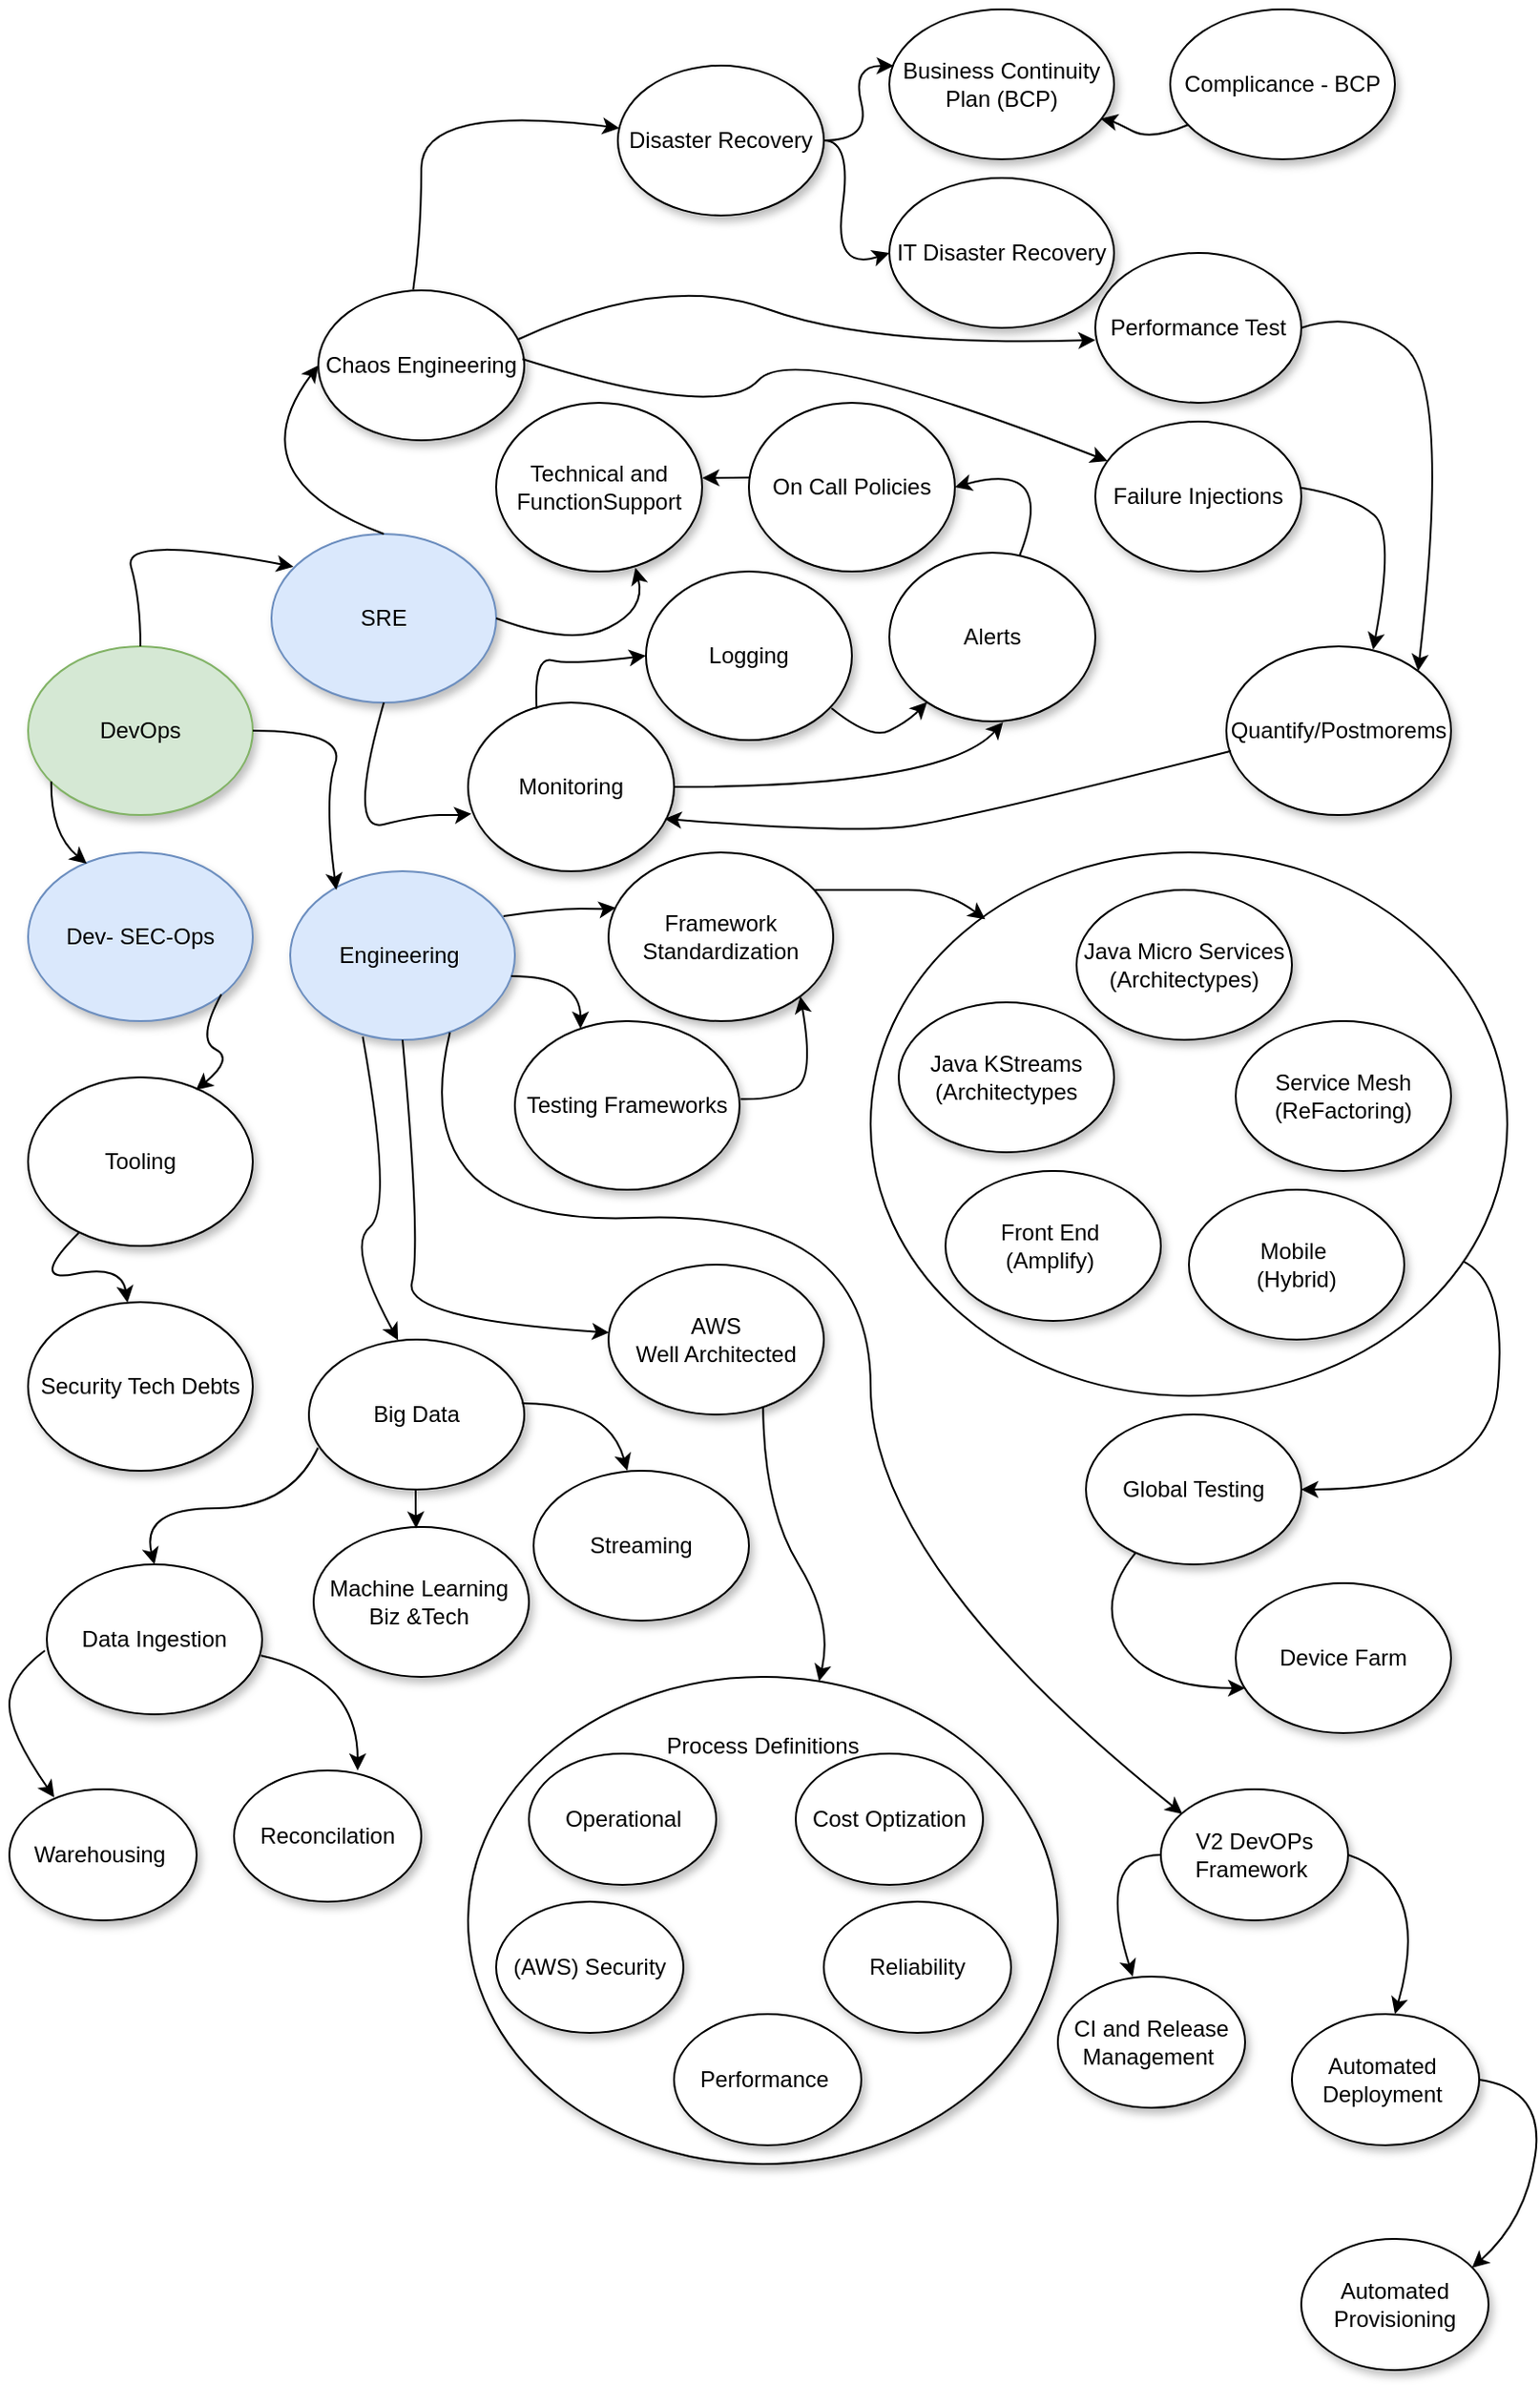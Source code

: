 <mxfile version="16.4.6" type="github">
  <diagram id="g_QH4wGa0FEvz_T-4OMw" name="Page-1">
    <mxGraphModel dx="1426" dy="700" grid="1" gridSize="10" guides="1" tooltips="1" connect="1" arrows="1" fold="1" page="1" pageScale="1" pageWidth="1169" pageHeight="827" math="0" shadow="0">
      <root>
        <mxCell id="0" />
        <mxCell id="1" parent="0" />
        <mxCell id="H_D4z-gt941NdYhwixZX-2" value="Disaster Recovery" style="ellipse;whiteSpace=wrap;html=1;fillColor=#FFFFFF;strokeColor=#000000;shadow=1;" vertex="1" parent="1">
          <mxGeometry x="335" y="60" width="110" height="80" as="geometry" />
        </mxCell>
        <mxCell id="H_D4z-gt941NdYhwixZX-3" value="Business Continuity&lt;br&gt;Plan (BCP)" style="ellipse;whiteSpace=wrap;html=1;fillColor=#FFFFFF;strokeColor=#000000;shadow=1;" vertex="1" parent="1">
          <mxGeometry x="480" y="30" width="120" height="80" as="geometry" />
        </mxCell>
        <mxCell id="H_D4z-gt941NdYhwixZX-4" value="Complicance - BCP" style="ellipse;whiteSpace=wrap;html=1;strokeColor=#000000;fillColor=#FFFFFF;shadow=1;" vertex="1" parent="1">
          <mxGeometry x="630" y="30" width="120" height="80" as="geometry" />
        </mxCell>
        <mxCell id="H_D4z-gt941NdYhwixZX-5" value="IT Disaster Recovery" style="ellipse;whiteSpace=wrap;html=1;fillColor=#FFFFFF;strokeColor=#000000;shadow=1;" vertex="1" parent="1">
          <mxGeometry x="480" y="120" width="120" height="80" as="geometry" />
        </mxCell>
        <mxCell id="H_D4z-gt941NdYhwixZX-6" value="Chaos Engineering&lt;span style=&quot;color: rgba(0 , 0 , 0 , 0) ; font-family: monospace ; font-size: 0px&quot;&gt;%3CmxGraphModel%3E%3Croot%3E%3CmxCell%20id%3D%220%22%2F%3E%3CmxCell%20id%3D%221%22%20parent%3D%220%22%2F%3E%3CmxCell%20id%3D%222%22%20value%3D%22Disaster%20Recovery%22%20style%3D%22ellipse%3BwhiteSpace%3Dwrap%3Bhtml%3D1%3B%22%20vertex%3D%221%22%20parent%3D%221%22%3E%3CmxGeometry%20x%3D%22335%22%20y%3D%2260%22%20width%3D%22110%22%20height%3D%2280%22%20as%3D%22geometry%22%2F%3E%3C%2FmxCell%3E%3C%2Froot%3E%3C%2FmxGraphModel%3E&lt;/span&gt;" style="ellipse;whiteSpace=wrap;html=1;strokeColor=#000000;fillColor=#FFFFFF;shadow=1;" vertex="1" parent="1">
          <mxGeometry x="175" y="180" width="110" height="80" as="geometry" />
        </mxCell>
        <mxCell id="H_D4z-gt941NdYhwixZX-7" value="Performance Test" style="ellipse;whiteSpace=wrap;html=1;strokeColor=#000000;fillColor=#FFFFFF;shadow=1;" vertex="1" parent="1">
          <mxGeometry x="590" y="160" width="110" height="80" as="geometry" />
        </mxCell>
        <mxCell id="H_D4z-gt941NdYhwixZX-8" value="Failure Injections&lt;span style=&quot;color: rgba(0 , 0 , 0 , 0) ; font-family: monospace ; font-size: 0px&quot;&gt;%3CmxGraphModel%3E%3Croot%3E%3CmxCell%20id%3D%220%22%2F%3E%3CmxCell%20id%3D%221%22%20parent%3D%220%22%2F%3E%3CmxCell%20id%3D%222%22%20value%3D%22Chaos%20Engineering%26lt%3Bspan%20style%3D%26quot%3Bcolor%3A%20rgba(0%20%2C%200%20%2C%200%20%2C%200)%20%3B%20font-family%3A%20monospace%20%3B%20font-size%3A%200px%26quot%3B%26gt%3B%253CmxGraphModel%253E%253Croot%253E%253CmxCell%2520id%253D%25220%2522%252F%253E%253CmxCell%2520id%253D%25221%2522%2520parent%253D%25220%2522%252F%253E%253CmxCell%2520id%253D%25222%2522%2520value%253D%2522Disaster%2520Recovery%2522%2520style%253D%2522ellipse%253BwhiteSpace%253Dwrap%253Bhtml%253D1%253B%2522%2520vertex%253D%25221%2522%2520parent%253D%25221%2522%253E%253CmxGeometry%2520x%253D%2522335%2522%2520y%253D%252260%2522%2520width%253D%2522110%2522%2520height%253D%252280%2522%2520as%253D%2522geometry%2522%252F%253E%253C%252FmxCell%253E%253C%252Froot%253E%253C%252FmxGraphModel%253E%26lt%3B%2Fspan%26gt%3B%22%20style%3D%22ellipse%3BwhiteSpace%3Dwrap%3Bhtml%3D1%3B%22%20vertex%3D%221%22%20parent%3D%221%22%3E%3CmxGeometry%20x%3D%22590%22%20y%3D%22180%22%20width%3D%22110%22%20height%3D%2280%22%20as%3D%22geometry%22%2F%3E%3C%2FmxCell%3E%3C%2Froot%3E%3C%2FmxGraphModel%3E&lt;/span&gt;" style="ellipse;whiteSpace=wrap;html=1;strokeColor=#000000;fillColor=#FFFFFF;shadow=1;" vertex="1" parent="1">
          <mxGeometry x="590" y="250" width="110" height="80" as="geometry" />
        </mxCell>
        <mxCell id="H_D4z-gt941NdYhwixZX-9" value="Quantify/Postmorems&lt;br&gt;" style="ellipse;whiteSpace=wrap;html=1;strokeColor=#000000;fillColor=#FFFFFF;shadow=1;" vertex="1" parent="1">
          <mxGeometry x="660" y="370" width="120" height="90" as="geometry" />
        </mxCell>
        <mxCell id="H_D4z-gt941NdYhwixZX-10" value="SRE" style="ellipse;whiteSpace=wrap;html=1;fillColor=#dae8fc;strokeColor=#6c8ebf;shadow=1;" vertex="1" parent="1">
          <mxGeometry x="150" y="310" width="120" height="90" as="geometry" />
        </mxCell>
        <mxCell id="H_D4z-gt941NdYhwixZX-11" value="Technical and FunctionSupport" style="ellipse;whiteSpace=wrap;html=1;fillColor=#FFFFFF;shadow=1;strokeColor=#000000;" vertex="1" parent="1">
          <mxGeometry x="270" y="240" width="110" height="90" as="geometry" />
        </mxCell>
        <mxCell id="H_D4z-gt941NdYhwixZX-12" value="On Call Policies" style="ellipse;whiteSpace=wrap;html=1;fillColor=#FFFFFF;strokeColor=#000000;shadow=1;" vertex="1" parent="1">
          <mxGeometry x="405" y="240" width="110" height="90" as="geometry" />
        </mxCell>
        <mxCell id="H_D4z-gt941NdYhwixZX-13" value="Alerts" style="ellipse;whiteSpace=wrap;html=1;fillColor=#FFFFFF;shadow=1;strokeColor=#000000;" vertex="1" parent="1">
          <mxGeometry x="480" y="320" width="110" height="90" as="geometry" />
        </mxCell>
        <mxCell id="H_D4z-gt941NdYhwixZX-14" value="Logging" style="ellipse;whiteSpace=wrap;html=1;fillColor=#FFFFFF;shadow=1;strokeColor=#000000;" vertex="1" parent="1">
          <mxGeometry x="350" y="330" width="110" height="90" as="geometry" />
        </mxCell>
        <mxCell id="H_D4z-gt941NdYhwixZX-15" value="Monitoring" style="ellipse;whiteSpace=wrap;html=1;fillColor=#FFFFFF;shadow=1;strokeColor=#000000;" vertex="1" parent="1">
          <mxGeometry x="255" y="400" width="110" height="90" as="geometry" />
        </mxCell>
        <mxCell id="H_D4z-gt941NdYhwixZX-16" value="DevOps" style="ellipse;whiteSpace=wrap;html=1;fillColor=#d5e8d4;shadow=1;strokeColor=#82b366;" vertex="1" parent="1">
          <mxGeometry x="20" y="370" width="120" height="90" as="geometry" />
        </mxCell>
        <mxCell id="H_D4z-gt941NdYhwixZX-17" value="Dev- SEC-Ops" style="ellipse;whiteSpace=wrap;html=1;fillColor=#dae8fc;strokeColor=#6c8ebf;shadow=1;" vertex="1" parent="1">
          <mxGeometry x="20" y="480" width="120" height="90" as="geometry" />
        </mxCell>
        <mxCell id="H_D4z-gt941NdYhwixZX-18" value="Tooling" style="ellipse;whiteSpace=wrap;html=1;fillColor=#FFFFFF;shadow=1;strokeColor=#000000;" vertex="1" parent="1">
          <mxGeometry x="20" y="600" width="120" height="90" as="geometry" />
        </mxCell>
        <mxCell id="H_D4z-gt941NdYhwixZX-19" value="Security Tech Debts" style="ellipse;whiteSpace=wrap;html=1;fillColor=#FFFFFF;strokeColor=#000000;shadow=1;" vertex="1" parent="1">
          <mxGeometry x="20" y="720" width="120" height="90" as="geometry" />
        </mxCell>
        <mxCell id="H_D4z-gt941NdYhwixZX-20" value="Engineering&amp;nbsp;" style="ellipse;whiteSpace=wrap;html=1;fillColor=#dae8fc;strokeColor=#6c8ebf;shadow=1;" vertex="1" parent="1">
          <mxGeometry x="160" y="490" width="120" height="90" as="geometry" />
        </mxCell>
        <mxCell id="H_D4z-gt941NdYhwixZX-21" value="Framework&lt;br&gt;Standardization" style="ellipse;whiteSpace=wrap;html=1;strokeColor=#000000;fillColor=#FFFFFF;shadow=1;" vertex="1" parent="1">
          <mxGeometry x="330" y="480" width="120" height="90" as="geometry" />
        </mxCell>
        <mxCell id="H_D4z-gt941NdYhwixZX-22" value="Testing Frameworks" style="ellipse;whiteSpace=wrap;html=1;fillColor=#FFFFFF;strokeColor=#000000;shadow=1;" vertex="1" parent="1">
          <mxGeometry x="280" y="570" width="120" height="90" as="geometry" />
        </mxCell>
        <mxCell id="H_D4z-gt941NdYhwixZX-23" value="" style="ellipse;whiteSpace=wrap;html=1;" vertex="1" parent="1">
          <mxGeometry x="470" y="480" width="340" height="290" as="geometry" />
        </mxCell>
        <mxCell id="H_D4z-gt941NdYhwixZX-24" value="Java Micro Services&lt;br&gt;(Architectypes)" style="ellipse;whiteSpace=wrap;html=1;strokeColor=#000000;fillColor=#FFFFFF;shadow=1;" vertex="1" parent="1">
          <mxGeometry x="580" y="500" width="115" height="80" as="geometry" />
        </mxCell>
        <mxCell id="H_D4z-gt941NdYhwixZX-25" value="Java KStreams&lt;br&gt;(Architectypes" style="ellipse;whiteSpace=wrap;html=1;strokeColor=#000000;fillColor=#FFFFFF;shadow=1;" vertex="1" parent="1">
          <mxGeometry x="485" y="560" width="115" height="80" as="geometry" />
        </mxCell>
        <mxCell id="H_D4z-gt941NdYhwixZX-26" value="Service Mesh&lt;br&gt;(ReFactoring)" style="ellipse;whiteSpace=wrap;html=1;strokeColor=#000000;fillColor=#FFFFFF;shadow=1;" vertex="1" parent="1">
          <mxGeometry x="665" y="570" width="115" height="80" as="geometry" />
        </mxCell>
        <mxCell id="H_D4z-gt941NdYhwixZX-27" value="Front End&amp;nbsp;&lt;br&gt;(Amplify)&amp;nbsp;" style="ellipse;whiteSpace=wrap;html=1;strokeColor=#000000;fillColor=#FFFFFF;shadow=1;" vertex="1" parent="1">
          <mxGeometry x="510" y="650" width="115" height="80" as="geometry" />
        </mxCell>
        <mxCell id="H_D4z-gt941NdYhwixZX-28" value="Mobile&amp;nbsp;&lt;br&gt;(Hybrid)" style="ellipse;whiteSpace=wrap;html=1;strokeColor=#000000;fillColor=#FFFFFF;shadow=1;" vertex="1" parent="1">
          <mxGeometry x="640" y="660" width="115" height="80" as="geometry" />
        </mxCell>
        <mxCell id="H_D4z-gt941NdYhwixZX-29" value="Global Testing" style="ellipse;whiteSpace=wrap;html=1;strokeColor=#000000;fillColor=#FFFFFF;shadow=1;" vertex="1" parent="1">
          <mxGeometry x="585" y="780" width="115" height="80" as="geometry" />
        </mxCell>
        <mxCell id="H_D4z-gt941NdYhwixZX-30" value="Device Farm&lt;span style=&quot;color: rgba(0 , 0 , 0 , 0) ; font-family: monospace ; font-size: 0px&quot;&gt;%3CmxGraphModel%3E%3Croot%3E%3CmxCell%20id%3D%220%22%2F%3E%3CmxCell%20id%3D%221%22%20parent%3D%220%22%2F%3E%3CmxCell%20id%3D%222%22%20value%3D%22Global%20Testing%22%20style%3D%22ellipse%3BwhiteSpace%3Dwrap%3Bhtml%3D1%3B%22%20vertex%3D%221%22%20parent%3D%221%22%3E%3CmxGeometry%20x%3D%22585%22%20y%3D%22780%22%20width%3D%22115%22%20height%3D%2280%22%20as%3D%22geometry%22%2F%3E%3C%2FmxCell%3E%3C%2Froot%3E%3C%2FmxGraphModel%3E&lt;/span&gt;" style="ellipse;whiteSpace=wrap;html=1;strokeColor=#000000;fillColor=#FFFFFF;shadow=1;" vertex="1" parent="1">
          <mxGeometry x="665" y="870" width="115" height="80" as="geometry" />
        </mxCell>
        <mxCell id="H_D4z-gt941NdYhwixZX-31" value="Big Data" style="ellipse;whiteSpace=wrap;html=1;fillColor=#FFFFFF;shadow=1;strokeColor=#000000;" vertex="1" parent="1">
          <mxGeometry x="170" y="740" width="115" height="80" as="geometry" />
        </mxCell>
        <mxCell id="H_D4z-gt941NdYhwixZX-32" value="AWS&lt;br&gt;Well Architected" style="ellipse;whiteSpace=wrap;html=1;strokeColor=#000000;fillColor=#FFFFFF;shadow=1;" vertex="1" parent="1">
          <mxGeometry x="330" y="700" width="115" height="80" as="geometry" />
        </mxCell>
        <mxCell id="H_D4z-gt941NdYhwixZX-33" value="Streaming" style="ellipse;whiteSpace=wrap;html=1;fillColor=#FFFFFF;shadow=1;strokeColor=#000000;" vertex="1" parent="1">
          <mxGeometry x="290" y="810" width="115" height="80" as="geometry" />
        </mxCell>
        <mxCell id="H_D4z-gt941NdYhwixZX-34" value="Machine Learning&amp;nbsp;&lt;br&gt;Biz &amp;amp;Tech&amp;nbsp;" style="ellipse;whiteSpace=wrap;html=1;strokeColor=#000000;fillColor=#FFFFFF;shadow=1;" vertex="1" parent="1">
          <mxGeometry x="172.5" y="840" width="115" height="80" as="geometry" />
        </mxCell>
        <mxCell id="H_D4z-gt941NdYhwixZX-35" value="Data Ingestion&lt;br&gt;" style="ellipse;whiteSpace=wrap;html=1;fillColor=#FFFFFF;shadow=1;strokeColor=#000000;" vertex="1" parent="1">
          <mxGeometry x="30" y="860" width="115" height="80" as="geometry" />
        </mxCell>
        <mxCell id="H_D4z-gt941NdYhwixZX-36" value="Warehousing&amp;nbsp;" style="ellipse;whiteSpace=wrap;html=1;fillColor=#FFFFFF;strokeColor=#000000;shadow=1;" vertex="1" parent="1">
          <mxGeometry x="10" y="980" width="100" height="70" as="geometry" />
        </mxCell>
        <mxCell id="H_D4z-gt941NdYhwixZX-37" value="Reconcilation" style="ellipse;whiteSpace=wrap;html=1;fillColor=#FFFFFF;strokeColor=#000000;shadow=1;" vertex="1" parent="1">
          <mxGeometry x="130" y="970" width="100" height="70" as="geometry" />
        </mxCell>
        <mxCell id="H_D4z-gt941NdYhwixZX-38" value="Process Definitions&lt;br&gt;&lt;br&gt;&lt;br&gt;&lt;br&gt;&lt;br&gt;&lt;br&gt;&lt;br&gt;&lt;br&gt;&lt;br&gt;&lt;br&gt;&lt;br&gt;&lt;br&gt;&lt;br&gt;&lt;br&gt;" style="ellipse;whiteSpace=wrap;html=1;fillColor=#FFFFFF;shadow=1;strokeColor=#000000;" vertex="1" parent="1">
          <mxGeometry x="255" y="920" width="315" height="260" as="geometry" />
        </mxCell>
        <mxCell id="H_D4z-gt941NdYhwixZX-39" value="Operational" style="ellipse;whiteSpace=wrap;html=1;strokeColor=#000000;fillColor=#FFFFFF;shadow=1;" vertex="1" parent="1">
          <mxGeometry x="287.5" y="961" width="100" height="70" as="geometry" />
        </mxCell>
        <mxCell id="H_D4z-gt941NdYhwixZX-40" value="Cost Optization" style="ellipse;whiteSpace=wrap;html=1;fillColor=#FFFFFF;shadow=1;strokeColor=#000000;" vertex="1" parent="1">
          <mxGeometry x="430" y="961" width="100" height="70" as="geometry" />
        </mxCell>
        <mxCell id="H_D4z-gt941NdYhwixZX-41" value="(AWS) Security" style="ellipse;whiteSpace=wrap;html=1;fillColor=#FFFFFF;strokeColor=#000000;shadow=1;" vertex="1" parent="1">
          <mxGeometry x="270" y="1040" width="100" height="70" as="geometry" />
        </mxCell>
        <mxCell id="H_D4z-gt941NdYhwixZX-42" value="Reliability" style="ellipse;whiteSpace=wrap;html=1;strokeColor=#000000;fillColor=#FFFFFF;shadow=1;" vertex="1" parent="1">
          <mxGeometry x="445" y="1040" width="100" height="70" as="geometry" />
        </mxCell>
        <mxCell id="H_D4z-gt941NdYhwixZX-43" value="Performance&amp;nbsp;" style="ellipse;whiteSpace=wrap;html=1;strokeColor=#000000;fillColor=#FFFFFF;shadow=1;" vertex="1" parent="1">
          <mxGeometry x="365" y="1100" width="100" height="70" as="geometry" />
        </mxCell>
        <mxCell id="H_D4z-gt941NdYhwixZX-44" value="V2 DevOPs&lt;br&gt;Framework&amp;nbsp;" style="ellipse;whiteSpace=wrap;html=1;fillColor=#FFFFFF;shadow=1;strokeColor=#000000;" vertex="1" parent="1">
          <mxGeometry x="625" y="980" width="100" height="70" as="geometry" />
        </mxCell>
        <mxCell id="H_D4z-gt941NdYhwixZX-45" value="CI and Release Management&amp;nbsp;" style="ellipse;whiteSpace=wrap;html=1;fillColor=#FFFFFF;shadow=1;strokeColor=#000000;" vertex="1" parent="1">
          <mxGeometry x="570" y="1080" width="100" height="70" as="geometry" />
        </mxCell>
        <mxCell id="H_D4z-gt941NdYhwixZX-46" value="Automated&amp;nbsp;&lt;br&gt;Deployment&amp;nbsp;" style="ellipse;whiteSpace=wrap;html=1;fillColor=#FFFFFF;shadow=1;strokeColor=#000000;" vertex="1" parent="1">
          <mxGeometry x="695" y="1100" width="100" height="70" as="geometry" />
        </mxCell>
        <mxCell id="H_D4z-gt941NdYhwixZX-47" value="Automated&lt;br&gt;Provisioning" style="ellipse;whiteSpace=wrap;html=1;fillColor=#FFFFFF;shadow=1;strokeColor=#000000;" vertex="1" parent="1">
          <mxGeometry x="700" y="1220" width="100" height="70" as="geometry" />
        </mxCell>
        <mxCell id="H_D4z-gt941NdYhwixZX-48" value="" style="curved=1;endArrow=classic;html=1;rounded=0;entryX=0.019;entryY=0.377;entryDx=0;entryDy=0;entryPerimeter=0;" edge="1" parent="1" target="H_D4z-gt941NdYhwixZX-3">
          <mxGeometry width="50" height="50" relative="1" as="geometry">
            <mxPoint x="445" y="100" as="sourcePoint" />
            <mxPoint x="495" y="50" as="targetPoint" />
            <Array as="points">
              <mxPoint x="470" y="100" />
              <mxPoint x="460" y="60" />
            </Array>
          </mxGeometry>
        </mxCell>
        <mxCell id="H_D4z-gt941NdYhwixZX-49" value="" style="curved=1;endArrow=classic;html=1;rounded=0;entryX=0;entryY=0.5;entryDx=0;entryDy=0;" edge="1" parent="1" target="H_D4z-gt941NdYhwixZX-5">
          <mxGeometry width="50" height="50" relative="1" as="geometry">
            <mxPoint x="445" y="100" as="sourcePoint" />
            <mxPoint x="470" y="150" as="targetPoint" />
            <Array as="points">
              <mxPoint x="460" y="100" />
              <mxPoint x="450" y="170" />
            </Array>
          </mxGeometry>
        </mxCell>
        <mxCell id="H_D4z-gt941NdYhwixZX-50" value="" style="curved=1;endArrow=classic;html=1;rounded=0;entryX=0.007;entryY=0.417;entryDx=0;entryDy=0;entryPerimeter=0;exitX=0.461;exitY=-0.005;exitDx=0;exitDy=0;exitPerimeter=0;" edge="1" parent="1" source="H_D4z-gt941NdYhwixZX-6" target="H_D4z-gt941NdYhwixZX-2">
          <mxGeometry width="50" height="50" relative="1" as="geometry">
            <mxPoint x="220" y="210" as="sourcePoint" />
            <mxPoint x="270" y="160" as="targetPoint" />
            <Array as="points">
              <mxPoint x="230" y="150" />
              <mxPoint x="230" y="80" />
            </Array>
          </mxGeometry>
        </mxCell>
        <mxCell id="H_D4z-gt941NdYhwixZX-51" value="" style="curved=1;endArrow=classic;html=1;rounded=0;entryX=0;entryY=0.581;entryDx=0;entryDy=0;entryPerimeter=0;exitX=0.973;exitY=0.325;exitDx=0;exitDy=0;exitPerimeter=0;" edge="1" parent="1" source="H_D4z-gt941NdYhwixZX-6" target="H_D4z-gt941NdYhwixZX-7">
          <mxGeometry width="50" height="50" relative="1" as="geometry">
            <mxPoint x="285" y="220" as="sourcePoint" />
            <mxPoint x="335" y="175" as="targetPoint" />
            <Array as="points">
              <mxPoint x="360" y="170" />
              <mxPoint x="470" y="210" />
            </Array>
          </mxGeometry>
        </mxCell>
        <mxCell id="H_D4z-gt941NdYhwixZX-52" value="" style="curved=1;endArrow=classic;html=1;rounded=0;exitX=0.991;exitY=0.458;exitDx=0;exitDy=0;exitPerimeter=0;" edge="1" parent="1" source="H_D4z-gt941NdYhwixZX-6" target="H_D4z-gt941NdYhwixZX-8">
          <mxGeometry width="50" height="50" relative="1" as="geometry">
            <mxPoint x="370" y="270" as="sourcePoint" />
            <mxPoint x="420" y="220" as="targetPoint" />
            <Array as="points">
              <mxPoint x="390" y="250" />
              <mxPoint x="430" y="206" />
            </Array>
          </mxGeometry>
        </mxCell>
        <mxCell id="H_D4z-gt941NdYhwixZX-53" value="" style="curved=1;endArrow=classic;html=1;rounded=0;exitX=1;exitY=0.5;exitDx=0;exitDy=0;entryX=1;entryY=0;entryDx=0;entryDy=0;" edge="1" parent="1" source="H_D4z-gt941NdYhwixZX-7" target="H_D4z-gt941NdYhwixZX-9">
          <mxGeometry width="50" height="50" relative="1" as="geometry">
            <mxPoint x="697.5" y="200" as="sourcePoint" />
            <mxPoint x="720" y="370" as="targetPoint" />
            <Array as="points">
              <mxPoint x="730" y="190" />
              <mxPoint x="780" y="230" />
            </Array>
          </mxGeometry>
        </mxCell>
        <mxCell id="H_D4z-gt941NdYhwixZX-54" value="" style="curved=1;endArrow=classic;html=1;rounded=0;exitX=0.995;exitY=0.44;exitDx=0;exitDy=0;entryX=0.653;entryY=0.019;entryDx=0;entryDy=0;entryPerimeter=0;exitPerimeter=0;" edge="1" parent="1" source="H_D4z-gt941NdYhwixZX-8" target="H_D4z-gt941NdYhwixZX-9">
          <mxGeometry width="50" height="50" relative="1" as="geometry">
            <mxPoint x="700" y="290" as="sourcePoint" />
            <mxPoint x="750" y="370" as="targetPoint" />
            <Array as="points">
              <mxPoint x="728" y="290" />
              <mxPoint x="750" y="310" />
            </Array>
          </mxGeometry>
        </mxCell>
        <mxCell id="H_D4z-gt941NdYhwixZX-55" value="" style="curved=1;endArrow=classic;html=1;rounded=0;exitX=0.02;exitY=0.621;exitDx=0;exitDy=0;exitPerimeter=0;" edge="1" parent="1" source="H_D4z-gt941NdYhwixZX-9">
          <mxGeometry width="50" height="50" relative="1" as="geometry">
            <mxPoint x="460" y="400" as="sourcePoint" />
            <mxPoint x="360" y="462" as="targetPoint" />
            <Array as="points">
              <mxPoint x="520" y="462" />
              <mxPoint x="460" y="470" />
            </Array>
          </mxGeometry>
        </mxCell>
        <mxCell id="H_D4z-gt941NdYhwixZX-56" value="" style="curved=1;endArrow=classic;html=1;rounded=0;exitX=1;exitY=0.5;exitDx=0;exitDy=0;entryX=0.552;entryY=1.005;entryDx=0;entryDy=0;entryPerimeter=0;" edge="1" parent="1" source="H_D4z-gt941NdYhwixZX-15" target="H_D4z-gt941NdYhwixZX-13">
          <mxGeometry width="50" height="50" relative="1" as="geometry">
            <mxPoint x="460" y="400" as="sourcePoint" />
            <mxPoint x="510" y="350" as="targetPoint" />
            <Array as="points">
              <mxPoint x="510" y="445" />
            </Array>
          </mxGeometry>
        </mxCell>
        <mxCell id="H_D4z-gt941NdYhwixZX-57" value="" style="endArrow=classic;html=1;rounded=0;exitX=0.001;exitY=0.443;exitDx=0;exitDy=0;exitPerimeter=0;entryX=1.001;entryY=0.446;entryDx=0;entryDy=0;entryPerimeter=0;" edge="1" parent="1" source="H_D4z-gt941NdYhwixZX-12" target="H_D4z-gt941NdYhwixZX-11">
          <mxGeometry width="50" height="50" relative="1" as="geometry">
            <mxPoint x="330" y="280" as="sourcePoint" />
            <mxPoint x="380" y="230" as="targetPoint" />
          </mxGeometry>
        </mxCell>
        <mxCell id="H_D4z-gt941NdYhwixZX-58" value="" style="endArrow=classic;html=1;rounded=0;entryX=0.476;entryY=0.01;entryDx=0;entryDy=0;entryPerimeter=0;" edge="1" parent="1" target="H_D4z-gt941NdYhwixZX-34">
          <mxGeometry width="50" height="50" relative="1" as="geometry">
            <mxPoint x="227" y="820" as="sourcePoint" />
            <mxPoint x="270" y="820" as="targetPoint" />
            <Array as="points">
              <mxPoint x="227" y="830" />
            </Array>
          </mxGeometry>
        </mxCell>
        <mxCell id="H_D4z-gt941NdYhwixZX-59" value="" style="curved=1;endArrow=classic;html=1;rounded=0;entryX=0;entryY=0.5;entryDx=0;entryDy=0;" edge="1" parent="1" target="H_D4z-gt941NdYhwixZX-6">
          <mxGeometry width="50" height="50" relative="1" as="geometry">
            <mxPoint x="210" y="310" as="sourcePoint" />
            <mxPoint x="210" y="260" as="targetPoint" />
            <Array as="points">
              <mxPoint x="210" y="310" />
              <mxPoint x="130" y="280" />
            </Array>
          </mxGeometry>
        </mxCell>
        <mxCell id="H_D4z-gt941NdYhwixZX-60" value="" style="curved=1;endArrow=classic;html=1;rounded=0;exitX=1;exitY=0.5;exitDx=0;exitDy=0;entryX=0.676;entryY=0.978;entryDx=0;entryDy=0;entryPerimeter=0;" edge="1" parent="1" source="H_D4z-gt941NdYhwixZX-10" target="H_D4z-gt941NdYhwixZX-11">
          <mxGeometry width="50" height="50" relative="1" as="geometry">
            <mxPoint x="470" y="390" as="sourcePoint" />
            <mxPoint x="520" y="340" as="targetPoint" />
            <Array as="points">
              <mxPoint x="310" y="370" />
              <mxPoint x="350" y="350" />
            </Array>
          </mxGeometry>
        </mxCell>
        <mxCell id="H_D4z-gt941NdYhwixZX-61" value="" style="curved=1;endArrow=classic;html=1;rounded=0;entryX=1;entryY=0.5;entryDx=0;entryDy=0;exitX=0.631;exitY=0.022;exitDx=0;exitDy=0;exitPerimeter=0;" edge="1" parent="1" source="H_D4z-gt941NdYhwixZX-13" target="H_D4z-gt941NdYhwixZX-12">
          <mxGeometry width="50" height="50" relative="1" as="geometry">
            <mxPoint x="550" y="320" as="sourcePoint" />
            <mxPoint x="520" y="270" as="targetPoint" />
            <Array as="points">
              <mxPoint x="570" y="270" />
            </Array>
          </mxGeometry>
        </mxCell>
        <mxCell id="H_D4z-gt941NdYhwixZX-62" value="" style="curved=1;endArrow=classic;html=1;rounded=0;entryX=0;entryY=0.5;entryDx=0;entryDy=0;exitX=0.333;exitY=0.036;exitDx=0;exitDy=0;exitPerimeter=0;" edge="1" parent="1" source="H_D4z-gt941NdYhwixZX-15" target="H_D4z-gt941NdYhwixZX-14">
          <mxGeometry width="50" height="50" relative="1" as="geometry">
            <mxPoint x="300" y="460" as="sourcePoint" />
            <mxPoint x="350" y="410" as="targetPoint" />
            <Array as="points">
              <mxPoint x="290" y="375" />
              <mxPoint x="310" y="380" />
            </Array>
          </mxGeometry>
        </mxCell>
        <mxCell id="H_D4z-gt941NdYhwixZX-63" value="" style="curved=1;endArrow=classic;html=1;rounded=0;exitX=0.5;exitY=1;exitDx=0;exitDy=0;entryX=0.016;entryY=0.66;entryDx=0;entryDy=0;entryPerimeter=0;" edge="1" parent="1" source="H_D4z-gt941NdYhwixZX-10" target="H_D4z-gt941NdYhwixZX-15">
          <mxGeometry width="50" height="50" relative="1" as="geometry">
            <mxPoint x="370" y="450" as="sourcePoint" />
            <mxPoint x="420" y="400" as="targetPoint" />
            <Array as="points">
              <mxPoint x="190" y="470" />
              <mxPoint x="230" y="460" />
              <mxPoint x="250" y="460" />
            </Array>
          </mxGeometry>
        </mxCell>
        <mxCell id="H_D4z-gt941NdYhwixZX-64" value="" style="curved=1;endArrow=classic;html=1;rounded=0;exitX=1;exitY=0.5;exitDx=0;exitDy=0;entryX=0.205;entryY=0.111;entryDx=0;entryDy=0;entryPerimeter=0;" edge="1" parent="1" source="H_D4z-gt941NdYhwixZX-16" target="H_D4z-gt941NdYhwixZX-20">
          <mxGeometry width="50" height="50" relative="1" as="geometry">
            <mxPoint x="130" y="500" as="sourcePoint" />
            <mxPoint x="180" y="450" as="targetPoint" />
            <Array as="points">
              <mxPoint x="190" y="415" />
              <mxPoint x="178" y="450" />
            </Array>
          </mxGeometry>
        </mxCell>
        <mxCell id="H_D4z-gt941NdYhwixZX-65" value="" style="curved=1;endArrow=classic;html=1;rounded=0;entryX=0.098;entryY=0.194;entryDx=0;entryDy=0;entryPerimeter=0;exitX=0.5;exitY=0;exitDx=0;exitDy=0;" edge="1" parent="1" source="H_D4z-gt941NdYhwixZX-16" target="H_D4z-gt941NdYhwixZX-10">
          <mxGeometry width="50" height="50" relative="1" as="geometry">
            <mxPoint x="70" y="360" as="sourcePoint" />
            <mxPoint x="120" y="310" as="targetPoint" />
            <Array as="points">
              <mxPoint x="80" y="345" />
              <mxPoint x="70" y="310" />
            </Array>
          </mxGeometry>
        </mxCell>
        <mxCell id="H_D4z-gt941NdYhwixZX-66" value="" style="curved=1;endArrow=classic;html=1;rounded=0;exitX=0.5;exitY=1;exitDx=0;exitDy=0;" edge="1" parent="1" source="H_D4z-gt941NdYhwixZX-20" target="H_D4z-gt941NdYhwixZX-32">
          <mxGeometry width="50" height="50" relative="1" as="geometry">
            <mxPoint x="320" y="790" as="sourcePoint" />
            <mxPoint x="320" y="740" as="targetPoint" />
            <Array as="points">
              <mxPoint x="230" y="690" />
              <mxPoint x="220" y="729" />
            </Array>
          </mxGeometry>
        </mxCell>
        <mxCell id="H_D4z-gt941NdYhwixZX-67" value="" style="curved=1;endArrow=classic;html=1;rounded=0;entryX=0.115;entryY=0.188;entryDx=0;entryDy=0;entryPerimeter=0;exitX=0.711;exitY=0.956;exitDx=0;exitDy=0;exitPerimeter=0;" edge="1" parent="1" source="H_D4z-gt941NdYhwixZX-20" target="H_D4z-gt941NdYhwixZX-44">
          <mxGeometry width="50" height="50" relative="1" as="geometry">
            <mxPoint x="360" y="790" as="sourcePoint" />
            <mxPoint x="410" y="740" as="targetPoint" />
            <Array as="points">
              <mxPoint x="220" y="680" />
              <mxPoint x="470" y="670" />
              <mxPoint x="470" y="860" />
            </Array>
          </mxGeometry>
        </mxCell>
        <mxCell id="H_D4z-gt941NdYhwixZX-68" value="" style="curved=1;endArrow=classic;html=1;rounded=0;exitX=0.718;exitY=0.95;exitDx=0;exitDy=0;exitPerimeter=0;" edge="1" parent="1" source="H_D4z-gt941NdYhwixZX-32" target="H_D4z-gt941NdYhwixZX-38">
          <mxGeometry width="50" height="50" relative="1" as="geometry">
            <mxPoint x="330" y="930" as="sourcePoint" />
            <mxPoint x="380" y="880" as="targetPoint" />
            <Array as="points">
              <mxPoint x="413" y="830" />
              <mxPoint x="450" y="890" />
            </Array>
          </mxGeometry>
        </mxCell>
        <mxCell id="H_D4z-gt941NdYhwixZX-69" value="" style="curved=1;endArrow=classic;html=1;rounded=0;exitX=0.99;exitY=0.425;exitDx=0;exitDy=0;exitPerimeter=0;entryX=0.435;entryY=0;entryDx=0;entryDy=0;entryPerimeter=0;" edge="1" parent="1" source="H_D4z-gt941NdYhwixZX-31" target="H_D4z-gt941NdYhwixZX-33">
          <mxGeometry width="50" height="50" relative="1" as="geometry">
            <mxPoint x="350" y="810" as="sourcePoint" />
            <mxPoint x="400" y="760" as="targetPoint" />
            <Array as="points">
              <mxPoint x="330" y="774" />
            </Array>
          </mxGeometry>
        </mxCell>
        <mxCell id="H_D4z-gt941NdYhwixZX-70" value="" style="curved=1;endArrow=classic;html=1;rounded=0;exitX=0.042;exitY=0.722;exitDx=0;exitDy=0;exitPerimeter=0;entryX=0.5;entryY=0;entryDx=0;entryDy=0;" edge="1" parent="1" source="H_D4z-gt941NdYhwixZX-31" target="H_D4z-gt941NdYhwixZX-35">
          <mxGeometry width="50" height="50" relative="1" as="geometry">
            <mxPoint x="150" y="850" as="sourcePoint" />
            <mxPoint x="200" y="800" as="targetPoint" />
            <Array as="points">
              <mxPoint x="160" y="830" />
              <mxPoint x="80" y="830" />
            </Array>
          </mxGeometry>
        </mxCell>
        <mxCell id="H_D4z-gt941NdYhwixZX-71" value="" style="curved=1;endArrow=classic;html=1;rounded=0;exitX=0.994;exitY=0.608;exitDx=0;exitDy=0;exitPerimeter=0;" edge="1" parent="1" source="H_D4z-gt941NdYhwixZX-35">
          <mxGeometry width="50" height="50" relative="1" as="geometry">
            <mxPoint x="260" y="1070" as="sourcePoint" />
            <mxPoint x="196" y="970" as="targetPoint" />
            <Array as="points">
              <mxPoint x="196" y="920" />
            </Array>
          </mxGeometry>
        </mxCell>
        <mxCell id="H_D4z-gt941NdYhwixZX-72" value="" style="curved=1;endArrow=classic;html=1;rounded=0;exitX=-0.009;exitY=0.575;exitDx=0;exitDy=0;exitPerimeter=0;entryX=0.24;entryY=0.062;entryDx=0;entryDy=0;entryPerimeter=0;" edge="1" parent="1" source="H_D4z-gt941NdYhwixZX-35" target="H_D4z-gt941NdYhwixZX-36">
          <mxGeometry width="50" height="50" relative="1" as="geometry">
            <mxPoint x="130" y="990" as="sourcePoint" />
            <mxPoint x="40" y="960" as="targetPoint" />
            <Array as="points">
              <mxPoint x="10" y="920" />
              <mxPoint x="10" y="950" />
            </Array>
          </mxGeometry>
        </mxCell>
        <mxCell id="H_D4z-gt941NdYhwixZX-73" value="" style="curved=1;endArrow=classic;html=1;rounded=0;exitX=0.232;exitY=0.92;exitDx=0;exitDy=0;entryX=0.043;entryY=0.7;entryDx=0;entryDy=0;entryPerimeter=0;exitPerimeter=0;" edge="1" parent="1" source="H_D4z-gt941NdYhwixZX-29" target="H_D4z-gt941NdYhwixZX-30">
          <mxGeometry width="50" height="50" relative="1" as="geometry">
            <mxPoint x="730" y="1000" as="sourcePoint" />
            <mxPoint x="780" y="950" as="targetPoint" />
            <Array as="points">
              <mxPoint x="590" y="880" />
              <mxPoint x="620" y="926" />
            </Array>
          </mxGeometry>
        </mxCell>
        <mxCell id="H_D4z-gt941NdYhwixZX-74" value="" style="curved=1;endArrow=classic;html=1;rounded=0;" edge="1" parent="1" source="H_D4z-gt941NdYhwixZX-23">
          <mxGeometry width="50" height="50" relative="1" as="geometry">
            <mxPoint x="570" y="710" as="sourcePoint" />
            <mxPoint x="700" y="820" as="targetPoint" />
            <Array as="points">
              <mxPoint x="810" y="710" />
              <mxPoint x="800" y="820" />
            </Array>
          </mxGeometry>
        </mxCell>
        <mxCell id="H_D4z-gt941NdYhwixZX-75" value="" style="curved=1;endArrow=classic;html=1;rounded=0;exitX=0.323;exitY=0.981;exitDx=0;exitDy=0;entryX=0.414;entryY=0.004;entryDx=0;entryDy=0;entryPerimeter=0;exitPerimeter=0;" edge="1" parent="1" source="H_D4z-gt941NdYhwixZX-20" target="H_D4z-gt941NdYhwixZX-31">
          <mxGeometry width="50" height="50" relative="1" as="geometry">
            <mxPoint x="350" y="770" as="sourcePoint" />
            <mxPoint x="400" y="720" as="targetPoint" />
            <Array as="points">
              <mxPoint x="215" y="670" />
              <mxPoint x="190" y="690" />
            </Array>
          </mxGeometry>
        </mxCell>
        <mxCell id="H_D4z-gt941NdYhwixZX-76" value="" style="curved=1;endArrow=classic;html=1;rounded=0;entryX=0.55;entryY=0;entryDx=0;entryDy=0;entryPerimeter=0;exitX=1;exitY=0.5;exitDx=0;exitDy=0;" edge="1" parent="1" source="H_D4z-gt941NdYhwixZX-44" target="H_D4z-gt941NdYhwixZX-46">
          <mxGeometry width="50" height="50" relative="1" as="geometry">
            <mxPoint x="630" y="1020" as="sourcePoint" />
            <mxPoint x="680" y="970" as="targetPoint" />
            <Array as="points">
              <mxPoint x="770" y="1030" />
            </Array>
          </mxGeometry>
        </mxCell>
        <mxCell id="H_D4z-gt941NdYhwixZX-77" value="" style="curved=1;endArrow=classic;html=1;rounded=0;entryX=0.4;entryY=0;entryDx=0;entryDy=0;exitX=0;exitY=0.5;exitDx=0;exitDy=0;entryPerimeter=0;" edge="1" parent="1" source="H_D4z-gt941NdYhwixZX-44" target="H_D4z-gt941NdYhwixZX-45">
          <mxGeometry width="50" height="50" relative="1" as="geometry">
            <mxPoint x="710" y="1060" as="sourcePoint" />
            <mxPoint x="670" y="1020" as="targetPoint" />
            <Array as="points">
              <mxPoint x="590" y="1015" />
            </Array>
          </mxGeometry>
        </mxCell>
        <mxCell id="H_D4z-gt941NdYhwixZX-78" value="" style="curved=1;endArrow=classic;html=1;rounded=0;entryX=0.912;entryY=0.22;entryDx=0;entryDy=0;entryPerimeter=0;exitX=1;exitY=0.5;exitDx=0;exitDy=0;" edge="1" parent="1" source="H_D4z-gt941NdYhwixZX-46" target="H_D4z-gt941NdYhwixZX-47">
          <mxGeometry width="50" height="50" relative="1" as="geometry">
            <mxPoint x="790" y="1135" as="sourcePoint" />
            <mxPoint x="740" y="1170" as="targetPoint" />
            <Array as="points">
              <mxPoint x="830" y="1140" />
              <mxPoint x="820" y="1210" />
            </Array>
          </mxGeometry>
        </mxCell>
        <mxCell id="H_D4z-gt941NdYhwixZX-79" value="" style="curved=1;endArrow=classic;html=1;rounded=0;exitX=0.901;exitY=0.811;exitDx=0;exitDy=0;exitPerimeter=0;entryX=0.183;entryY=0.886;entryDx=0;entryDy=0;entryPerimeter=0;" edge="1" parent="1" source="H_D4z-gt941NdYhwixZX-14" target="H_D4z-gt941NdYhwixZX-13">
          <mxGeometry width="50" height="50" relative="1" as="geometry">
            <mxPoint x="550" y="460" as="sourcePoint" />
            <mxPoint x="600" y="410" as="targetPoint" />
            <Array as="points">
              <mxPoint x="470" y="420" />
              <mxPoint x="490" y="410" />
            </Array>
          </mxGeometry>
        </mxCell>
        <mxCell id="H_D4z-gt941NdYhwixZX-80" value="" style="curved=1;endArrow=classic;html=1;rounded=0;exitX=0.983;exitY=0.622;exitDx=0;exitDy=0;exitPerimeter=0;entryX=0.292;entryY=0.044;entryDx=0;entryDy=0;entryPerimeter=0;" edge="1" parent="1" source="H_D4z-gt941NdYhwixZX-20" target="H_D4z-gt941NdYhwixZX-22">
          <mxGeometry width="50" height="50" relative="1" as="geometry">
            <mxPoint x="470" y="530" as="sourcePoint" />
            <mxPoint x="520" y="480" as="targetPoint" />
            <Array as="points">
              <mxPoint x="315" y="546" />
            </Array>
          </mxGeometry>
        </mxCell>
        <mxCell id="H_D4z-gt941NdYhwixZX-81" value="" style="curved=1;endArrow=classic;html=1;rounded=0;exitX=0.949;exitY=0.267;exitDx=0;exitDy=0;exitPerimeter=0;entryX=0.032;entryY=0.328;entryDx=0;entryDy=0;entryPerimeter=0;" edge="1" parent="1" source="H_D4z-gt941NdYhwixZX-20" target="H_D4z-gt941NdYhwixZX-21">
          <mxGeometry width="50" height="50" relative="1" as="geometry">
            <mxPoint x="330" y="560" as="sourcePoint" />
            <mxPoint x="380" y="510" as="targetPoint" />
            <Array as="points">
              <mxPoint x="300" y="510" />
              <mxPoint x="330" y="510" />
            </Array>
          </mxGeometry>
        </mxCell>
        <mxCell id="H_D4z-gt941NdYhwixZX-82" value="" style="curved=1;endArrow=classic;html=1;rounded=0;exitX=1.005;exitY=0.462;exitDx=0;exitDy=0;exitPerimeter=0;entryX=1;entryY=1;entryDx=0;entryDy=0;" edge="1" parent="1" source="H_D4z-gt941NdYhwixZX-22" target="H_D4z-gt941NdYhwixZX-21">
          <mxGeometry width="50" height="50" relative="1" as="geometry">
            <mxPoint x="360" y="630" as="sourcePoint" />
            <mxPoint x="410" y="580" as="targetPoint" />
            <Array as="points">
              <mxPoint x="420" y="612" />
              <mxPoint x="440" y="600" />
            </Array>
          </mxGeometry>
        </mxCell>
        <mxCell id="H_D4z-gt941NdYhwixZX-83" value="" style="curved=1;endArrow=classic;html=1;rounded=0;entryX=0.18;entryY=0.123;entryDx=0;entryDy=0;entryPerimeter=0;exitX=0.917;exitY=0.222;exitDx=0;exitDy=0;exitPerimeter=0;" edge="1" parent="1" source="H_D4z-gt941NdYhwixZX-21" target="H_D4z-gt941NdYhwixZX-23">
          <mxGeometry width="50" height="50" relative="1" as="geometry">
            <mxPoint x="380" y="540" as="sourcePoint" />
            <mxPoint x="430" y="490" as="targetPoint" />
            <Array as="points">
              <mxPoint x="470" y="500" />
              <mxPoint x="510" y="500" />
            </Array>
          </mxGeometry>
        </mxCell>
        <mxCell id="H_D4z-gt941NdYhwixZX-84" value="" style="curved=1;endArrow=classic;html=1;rounded=0;entryX=0.94;entryY=0.73;entryDx=0;entryDy=0;entryPerimeter=0;" edge="1" parent="1" source="H_D4z-gt941NdYhwixZX-4" target="H_D4z-gt941NdYhwixZX-3">
          <mxGeometry width="50" height="50" relative="1" as="geometry">
            <mxPoint x="580" y="140" as="sourcePoint" />
            <mxPoint x="630" y="90" as="targetPoint" />
            <Array as="points">
              <mxPoint x="620" y="100" />
              <mxPoint x="600" y="90" />
            </Array>
          </mxGeometry>
        </mxCell>
        <mxCell id="H_D4z-gt941NdYhwixZX-85" value="" style="curved=1;endArrow=classic;html=1;rounded=0;exitX=0.103;exitY=0.801;exitDx=0;exitDy=0;exitPerimeter=0;entryX=0.261;entryY=0.067;entryDx=0;entryDy=0;entryPerimeter=0;" edge="1" parent="1" source="H_D4z-gt941NdYhwixZX-16" target="H_D4z-gt941NdYhwixZX-17">
          <mxGeometry width="50" height="50" relative="1" as="geometry">
            <mxPoint x="110" y="540" as="sourcePoint" />
            <mxPoint x="160" y="490" as="targetPoint" />
            <Array as="points">
              <mxPoint x="32" y="470" />
            </Array>
          </mxGeometry>
        </mxCell>
        <mxCell id="H_D4z-gt941NdYhwixZX-86" value="" style="curved=1;endArrow=classic;html=1;rounded=0;entryX=0.747;entryY=0.075;entryDx=0;entryDy=0;entryPerimeter=0;exitX=0.86;exitY=0.842;exitDx=0;exitDy=0;exitPerimeter=0;" edge="1" parent="1" source="H_D4z-gt941NdYhwixZX-17" target="H_D4z-gt941NdYhwixZX-18">
          <mxGeometry width="50" height="50" relative="1" as="geometry">
            <mxPoint x="90" y="680" as="sourcePoint" />
            <mxPoint x="140" y="630" as="targetPoint" />
            <Array as="points">
              <mxPoint x="110" y="580" />
              <mxPoint x="130" y="590" />
            </Array>
          </mxGeometry>
        </mxCell>
        <mxCell id="H_D4z-gt941NdYhwixZX-87" value="" style="curved=1;endArrow=classic;html=1;rounded=0;exitX=0.226;exitY=0.922;exitDx=0;exitDy=0;exitPerimeter=0;" edge="1" parent="1" source="H_D4z-gt941NdYhwixZX-18" target="H_D4z-gt941NdYhwixZX-19">
          <mxGeometry width="50" height="50" relative="1" as="geometry">
            <mxPoint x="100" y="730" as="sourcePoint" />
            <mxPoint x="150" y="680" as="targetPoint" />
            <Array as="points">
              <mxPoint x="20" y="710" />
              <mxPoint x="70" y="700" />
            </Array>
          </mxGeometry>
        </mxCell>
      </root>
    </mxGraphModel>
  </diagram>
</mxfile>
